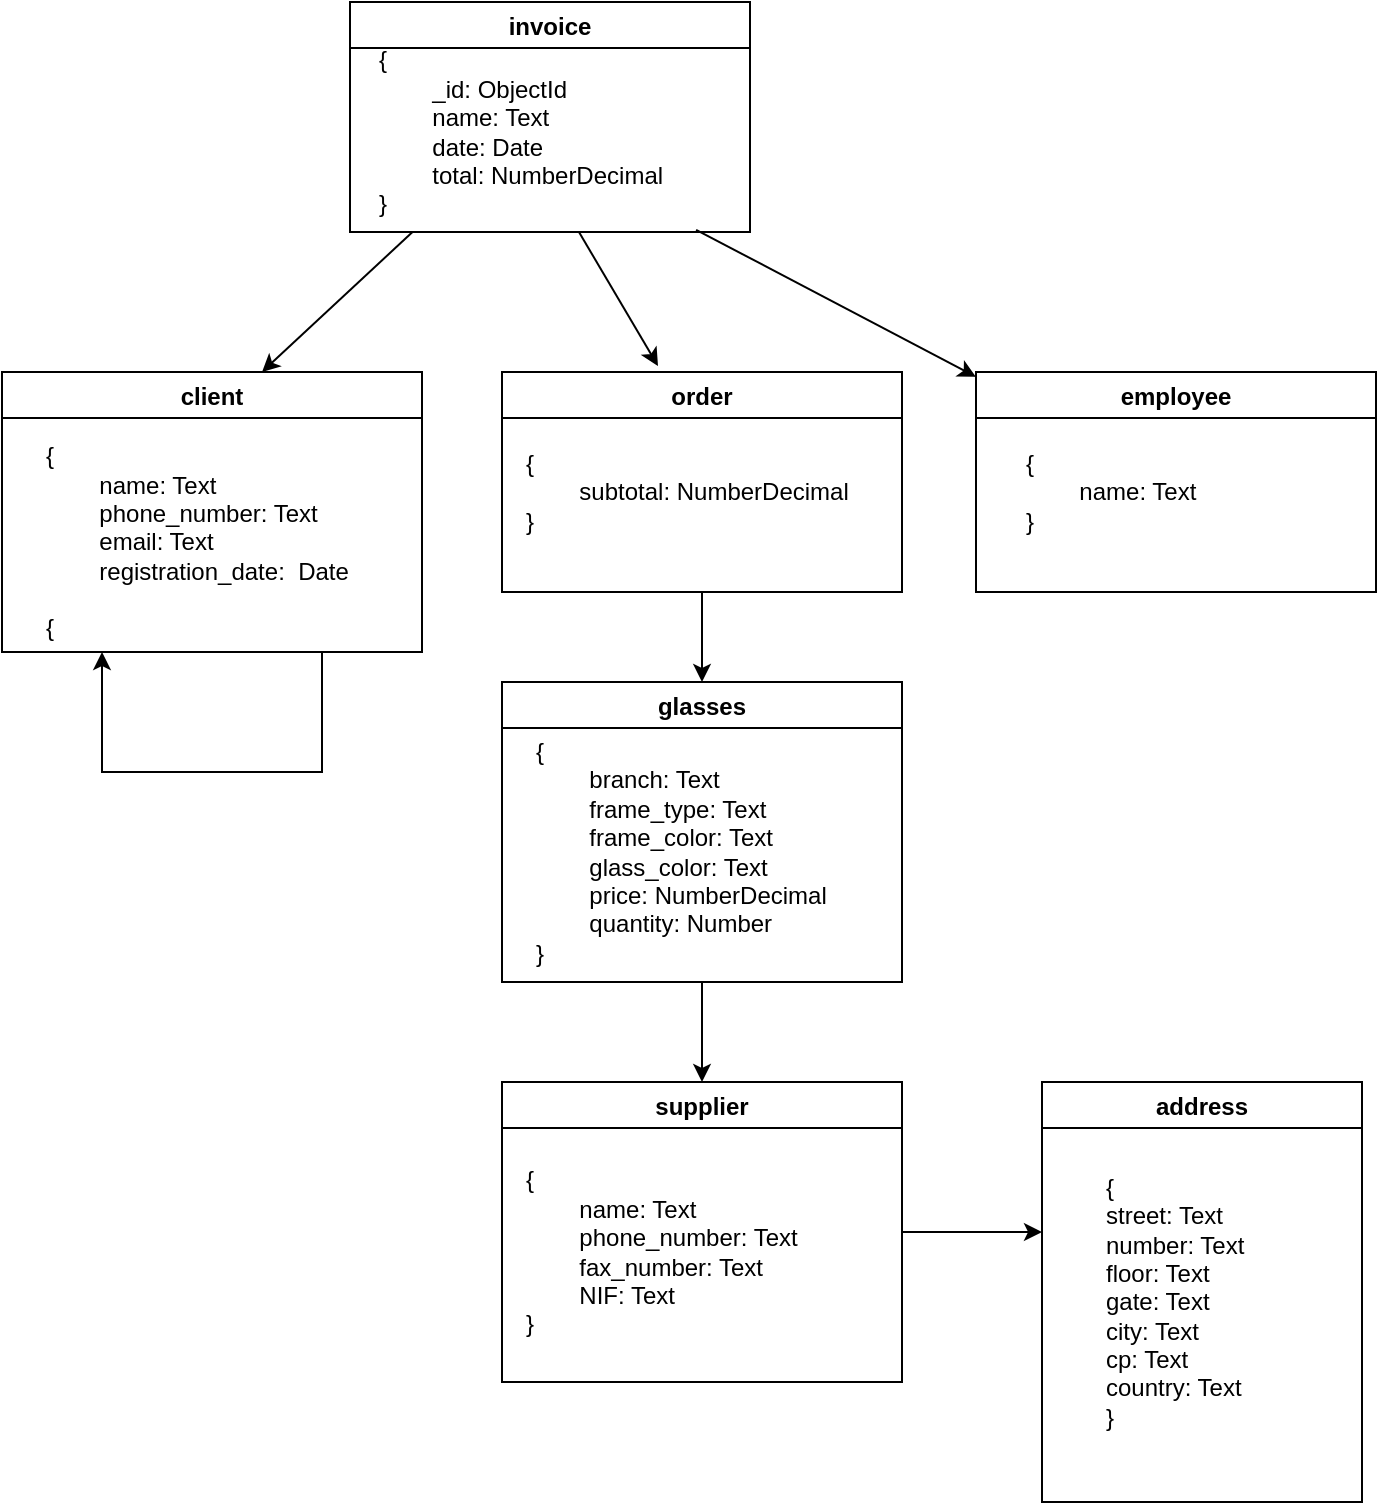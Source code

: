 <mxfile version="20.0.4" type="device"><diagram id="C5RBs43oDa-KdzZeNtuy" name="Page-1"><mxGraphModel dx="774" dy="708" grid="1" gridSize="10" guides="1" tooltips="1" connect="1" arrows="1" fold="1" page="1" pageScale="1" pageWidth="827" pageHeight="1169" math="0" shadow="0"><root><mxCell id="WIyWlLk6GJQsqaUBKTNV-0"/><mxCell id="WIyWlLk6GJQsqaUBKTNV-1" parent="WIyWlLk6GJQsqaUBKTNV-0"/><mxCell id="o5_gNWRg41czJan4B2yj-2" value="invoice" style="swimlane;startSize=23;" parent="WIyWlLk6GJQsqaUBKTNV-1" vertex="1"><mxGeometry x="364" y="140" width="200" height="115" as="geometry"/></mxCell><mxCell id="o5_gNWRg41czJan4B2yj-8" value="&lt;div align=&quot;left&quot;&gt;{&lt;/div&gt;&lt;div align=&quot;left&quot;&gt;&lt;span style=&quot;white-space: pre;&quot;&gt;&#9;&lt;/span&gt;_id: ObjectId&lt;/div&gt;&lt;div align=&quot;left&quot;&gt;&lt;span style=&quot;white-space: pre;&quot;&gt;&#9;&lt;/span&gt;name: Text&lt;br&gt;&lt;/div&gt;&lt;div align=&quot;left&quot;&gt;&lt;span style=&quot;white-space: pre;&quot;&gt;&#9;&lt;/span&gt;date: Date&lt;/div&gt;&lt;div align=&quot;left&quot;&gt;&lt;span style=&quot;white-space: pre;&quot;&gt;&#9;total: NumberDecimal&lt;/span&gt;&lt;/div&gt;&lt;div align=&quot;left&quot;&gt;}&lt;br&gt;&lt;/div&gt;" style="text;html=1;align=center;verticalAlign=middle;resizable=0;points=[];autosize=1;strokeColor=none;fillColor=none;" parent="o5_gNWRg41czJan4B2yj-2" vertex="1"><mxGeometry y="15" width="170" height="100" as="geometry"/></mxCell><mxCell id="o5_gNWRg41czJan4B2yj-3" value="client" style="swimlane;" parent="WIyWlLk6GJQsqaUBKTNV-1" vertex="1"><mxGeometry x="190" y="325" width="210" height="140" as="geometry"/></mxCell><mxCell id="o5_gNWRg41czJan4B2yj-4" value="glasses" style="swimlane;startSize=23;" parent="WIyWlLk6GJQsqaUBKTNV-1" vertex="1"><mxGeometry x="440" y="480" width="200" height="150" as="geometry"/></mxCell><mxCell id="PoZTR60HOkbxVuuCzcKy-4" value="&lt;div&gt;{&lt;/div&gt;&lt;div&gt;&lt;span style=&quot;white-space: pre;&quot;&gt;&lt;span style=&quot;white-space: pre;&quot;&gt;&#9;&lt;/span&gt;&lt;/span&gt;branch: Text&lt;/div&gt;&lt;div&gt;&lt;span style=&quot;white-space: pre;&quot;&gt;&#9;&lt;/span&gt;frame_type: Text&lt;/div&gt;&lt;div&gt;&lt;span style=&quot;white-space: pre;&quot;&gt;&#9;&lt;/span&gt;frame_color: Text&lt;/div&gt;&lt;div&gt;&lt;span style=&quot;white-space: pre;&quot;&gt;&#9;&lt;/span&gt;glass_color: Text&lt;/div&gt;&lt;div&gt;&lt;span style=&quot;white-space: pre;&quot;&gt;&#9;&lt;/span&gt;price: NumberDecimal&lt;/div&gt;&lt;div&gt;&lt;span style=&quot;white-space: pre;&quot;&gt;&#9;&lt;/span&gt;quantity: Number&lt;br&gt;&lt;/div&gt;&lt;div&gt;}&lt;br&gt;&lt;/div&gt;" style="text;html=1;align=left;verticalAlign=middle;resizable=0;points=[];autosize=1;strokeColor=none;fillColor=none;" parent="o5_gNWRg41czJan4B2yj-4" vertex="1"><mxGeometry x="15" y="20" width="170" height="130" as="geometry"/></mxCell><mxCell id="PoZTR60HOkbxVuuCzcKy-17" style="edgeStyle=orthogonalEdgeStyle;rounded=0;orthogonalLoop=1;jettySize=auto;html=1;" parent="WIyWlLk6GJQsqaUBKTNV-1" source="o5_gNWRg41czJan4B2yj-5" edge="1"><mxGeometry relative="1" as="geometry"><mxPoint x="710" y="755" as="targetPoint"/></mxGeometry></mxCell><mxCell id="o5_gNWRg41czJan4B2yj-5" value="supplier" style="swimlane;" parent="WIyWlLk6GJQsqaUBKTNV-1" vertex="1"><mxGeometry x="440" y="680" width="200" height="150" as="geometry"/></mxCell><mxCell id="PoZTR60HOkbxVuuCzcKy-5" value="&lt;div&gt;{&lt;/div&gt;&lt;div&gt;&lt;span style=&quot;white-space: pre;&quot;&gt;&#9;&lt;/span&gt;name: Text&lt;/div&gt;&lt;div&gt;&lt;span style=&quot;white-space: pre;&quot;&gt;&#9;&lt;/span&gt;phone_number: Text&lt;/div&gt;&lt;div&gt;&lt;span style=&quot;white-space: pre;&quot;&gt;&#9;&lt;/span&gt;fax_number: Text&lt;/div&gt;&lt;div&gt;&lt;span style=&quot;white-space: pre;&quot;&gt;&#9;&lt;/span&gt;NIF: Text&lt;/div&gt;&lt;div&gt;}&lt;br&gt;&lt;/div&gt;" style="text;html=1;align=left;verticalAlign=middle;resizable=0;points=[];autosize=1;strokeColor=none;fillColor=none;" parent="o5_gNWRg41czJan4B2yj-5" vertex="1"><mxGeometry x="10" y="35" width="160" height="100" as="geometry"/></mxCell><mxCell id="o5_gNWRg41czJan4B2yj-6" value="employee" style="swimlane;" parent="WIyWlLk6GJQsqaUBKTNV-1" vertex="1"><mxGeometry x="677" y="325" width="200" height="110" as="geometry"/></mxCell><mxCell id="PoZTR60HOkbxVuuCzcKy-14" value="&lt;div&gt;{&lt;/div&gt;&lt;div&gt;&lt;span style=&quot;white-space: pre;&quot;&gt;&#9;&lt;/span&gt;name: Text&lt;/div&gt;&lt;div&gt;}&lt;br&gt;&lt;/div&gt;" style="text;html=1;align=left;verticalAlign=middle;resizable=0;points=[];autosize=1;strokeColor=none;fillColor=none;" parent="o5_gNWRg41czJan4B2yj-6" vertex="1"><mxGeometry x="23" y="30" width="110" height="60" as="geometry"/></mxCell><mxCell id="o5_gNWRg41czJan4B2yj-10" value="" style="endArrow=classic;html=1;rounded=0;entryX=0.39;entryY=-0.027;entryDx=0;entryDy=0;entryPerimeter=0;" parent="WIyWlLk6GJQsqaUBKTNV-1" source="o5_gNWRg41czJan4B2yj-8" target="PoZTR60HOkbxVuuCzcKy-11" edge="1"><mxGeometry width="50" height="50" relative="1" as="geometry"><mxPoint x="510" y="505" as="sourcePoint"/><mxPoint x="530" y="325" as="targetPoint"/></mxGeometry></mxCell><mxCell id="o5_gNWRg41czJan4B2yj-11" value="" style="endArrow=classic;html=1;rounded=0;entryX=0.5;entryY=0;entryDx=0;entryDy=0;" parent="WIyWlLk6GJQsqaUBKTNV-1" source="o5_gNWRg41czJan4B2yj-8" edge="1"><mxGeometry width="50" height="50" relative="1" as="geometry"><mxPoint x="270" y="250" as="sourcePoint"/><mxPoint x="320" y="325" as="targetPoint"/></mxGeometry></mxCell><mxCell id="o5_gNWRg41czJan4B2yj-14" value="" style="endArrow=classic;html=1;rounded=0;exitX=1.018;exitY=0.989;exitDx=0;exitDy=0;exitPerimeter=0;" parent="WIyWlLk6GJQsqaUBKTNV-1" source="o5_gNWRg41czJan4B2yj-8" target="o5_gNWRg41czJan4B2yj-6" edge="1"><mxGeometry width="50" height="50" relative="1" as="geometry"><mxPoint x="510" y="505" as="sourcePoint"/><mxPoint x="560" y="455" as="targetPoint"/></mxGeometry></mxCell><mxCell id="o5_gNWRg41czJan4B2yj-16" value="" style="endArrow=classic;html=1;rounded=0;entryX=0.5;entryY=0;entryDx=0;entryDy=0;exitX=0.5;exitY=1;exitDx=0;exitDy=0;" parent="WIyWlLk6GJQsqaUBKTNV-1" source="o5_gNWRg41czJan4B2yj-4" target="o5_gNWRg41czJan4B2yj-5" edge="1"><mxGeometry width="50" height="50" relative="1" as="geometry"><mxPoint x="510" y="505" as="sourcePoint"/><mxPoint x="560" y="455" as="targetPoint"/></mxGeometry></mxCell><mxCell id="o5_gNWRg41czJan4B2yj-18" value="" style="endArrow=classic;html=1;rounded=0;" parent="WIyWlLk6GJQsqaUBKTNV-1" edge="1"><mxGeometry width="50" height="50" relative="1" as="geometry"><mxPoint x="350" y="465" as="sourcePoint"/><mxPoint x="240" y="465" as="targetPoint"/><Array as="points"><mxPoint x="350" y="525"/><mxPoint x="290" y="525"/><mxPoint x="240" y="525"/></Array></mxGeometry></mxCell><mxCell id="PoZTR60HOkbxVuuCzcKy-0" value="&lt;div&gt;{&lt;/div&gt;&lt;div&gt;&lt;span style=&quot;white-space: pre;&quot;&gt;&#9;name: Text&lt;/span&gt;&lt;/div&gt;&lt;div&gt;&lt;span style=&quot;white-space: pre;&quot;&gt;&#9;&lt;/span&gt;phone_number: Text&lt;/div&gt;&lt;div&gt;&lt;span style=&quot;white-space: pre;&quot;&gt;&#9;&lt;/span&gt;email: Text&lt;/div&gt;&lt;div&gt;&lt;span style=&quot;white-space: pre;&quot;&gt;&#9;&lt;/span&gt;registration_date:&amp;nbsp; Date&lt;/div&gt;&lt;div&gt;&lt;br&gt;&lt;/div&gt;&lt;div&gt;{&lt;br&gt;&lt;/div&gt;" style="text;html=1;align=left;verticalAlign=middle;resizable=0;points=[];autosize=1;strokeColor=none;fillColor=none;" parent="WIyWlLk6GJQsqaUBKTNV-1" vertex="1"><mxGeometry x="210" y="355" width="180" height="110" as="geometry"/></mxCell><mxCell id="PoZTR60HOkbxVuuCzcKy-11" value="order" style="swimlane;" parent="WIyWlLk6GJQsqaUBKTNV-1" vertex="1"><mxGeometry x="440" y="325" width="200" height="110" as="geometry"/></mxCell><mxCell id="PoZTR60HOkbxVuuCzcKy-13" value="&lt;div&gt;{&lt;/div&gt;&lt;div&gt;&lt;span style=&quot;white-space: pre;&quot;&gt;&#9;&lt;/span&gt;subtotal: NumberDecimal&lt;/div&gt;&lt;div&gt;}&lt;br&gt;&lt;/div&gt;" style="text;html=1;align=left;verticalAlign=middle;resizable=0;points=[];autosize=1;strokeColor=none;fillColor=none;" parent="PoZTR60HOkbxVuuCzcKy-11" vertex="1"><mxGeometry x="10" y="30" width="190" height="60" as="geometry"/></mxCell><mxCell id="PoZTR60HOkbxVuuCzcKy-12" value="" style="endArrow=classic;html=1;rounded=0;entryX=0.5;entryY=0;entryDx=0;entryDy=0;exitX=0.5;exitY=1;exitDx=0;exitDy=0;" parent="WIyWlLk6GJQsqaUBKTNV-1" source="PoZTR60HOkbxVuuCzcKy-11" target="o5_gNWRg41czJan4B2yj-4" edge="1"><mxGeometry width="50" height="50" relative="1" as="geometry"><mxPoint x="550" y="630" as="sourcePoint"/><mxPoint x="550" y="690" as="targetPoint"/></mxGeometry></mxCell><mxCell id="PoZTR60HOkbxVuuCzcKy-15" value="address" style="swimlane;" parent="WIyWlLk6GJQsqaUBKTNV-1" vertex="1"><mxGeometry x="710" y="680" width="160" height="210" as="geometry"/></mxCell><mxCell id="PoZTR60HOkbxVuuCzcKy-16" value="&lt;div&gt;{&lt;/div&gt;&lt;div&gt;&lt;span style=&quot;&quot;&gt;street&lt;/span&gt;: Text&lt;/div&gt;&lt;div&gt;number: Text&lt;/div&gt;&lt;div&gt;floor: Text&lt;/div&gt;&lt;div&gt;gate: Text&lt;/div&gt;&lt;div&gt;city: Text&lt;br&gt;&lt;/div&gt;&lt;div&gt;cp: Text&lt;/div&gt;&lt;div&gt;country: Text&lt;br&gt;&lt;/div&gt;&lt;div&gt;}&lt;br&gt;&lt;/div&gt;" style="text;html=1;align=left;verticalAlign=middle;resizable=0;points=[];autosize=1;strokeColor=none;fillColor=none;" parent="PoZTR60HOkbxVuuCzcKy-15" vertex="1"><mxGeometry x="30" y="40" width="90" height="140" as="geometry"/></mxCell></root></mxGraphModel></diagram></mxfile>